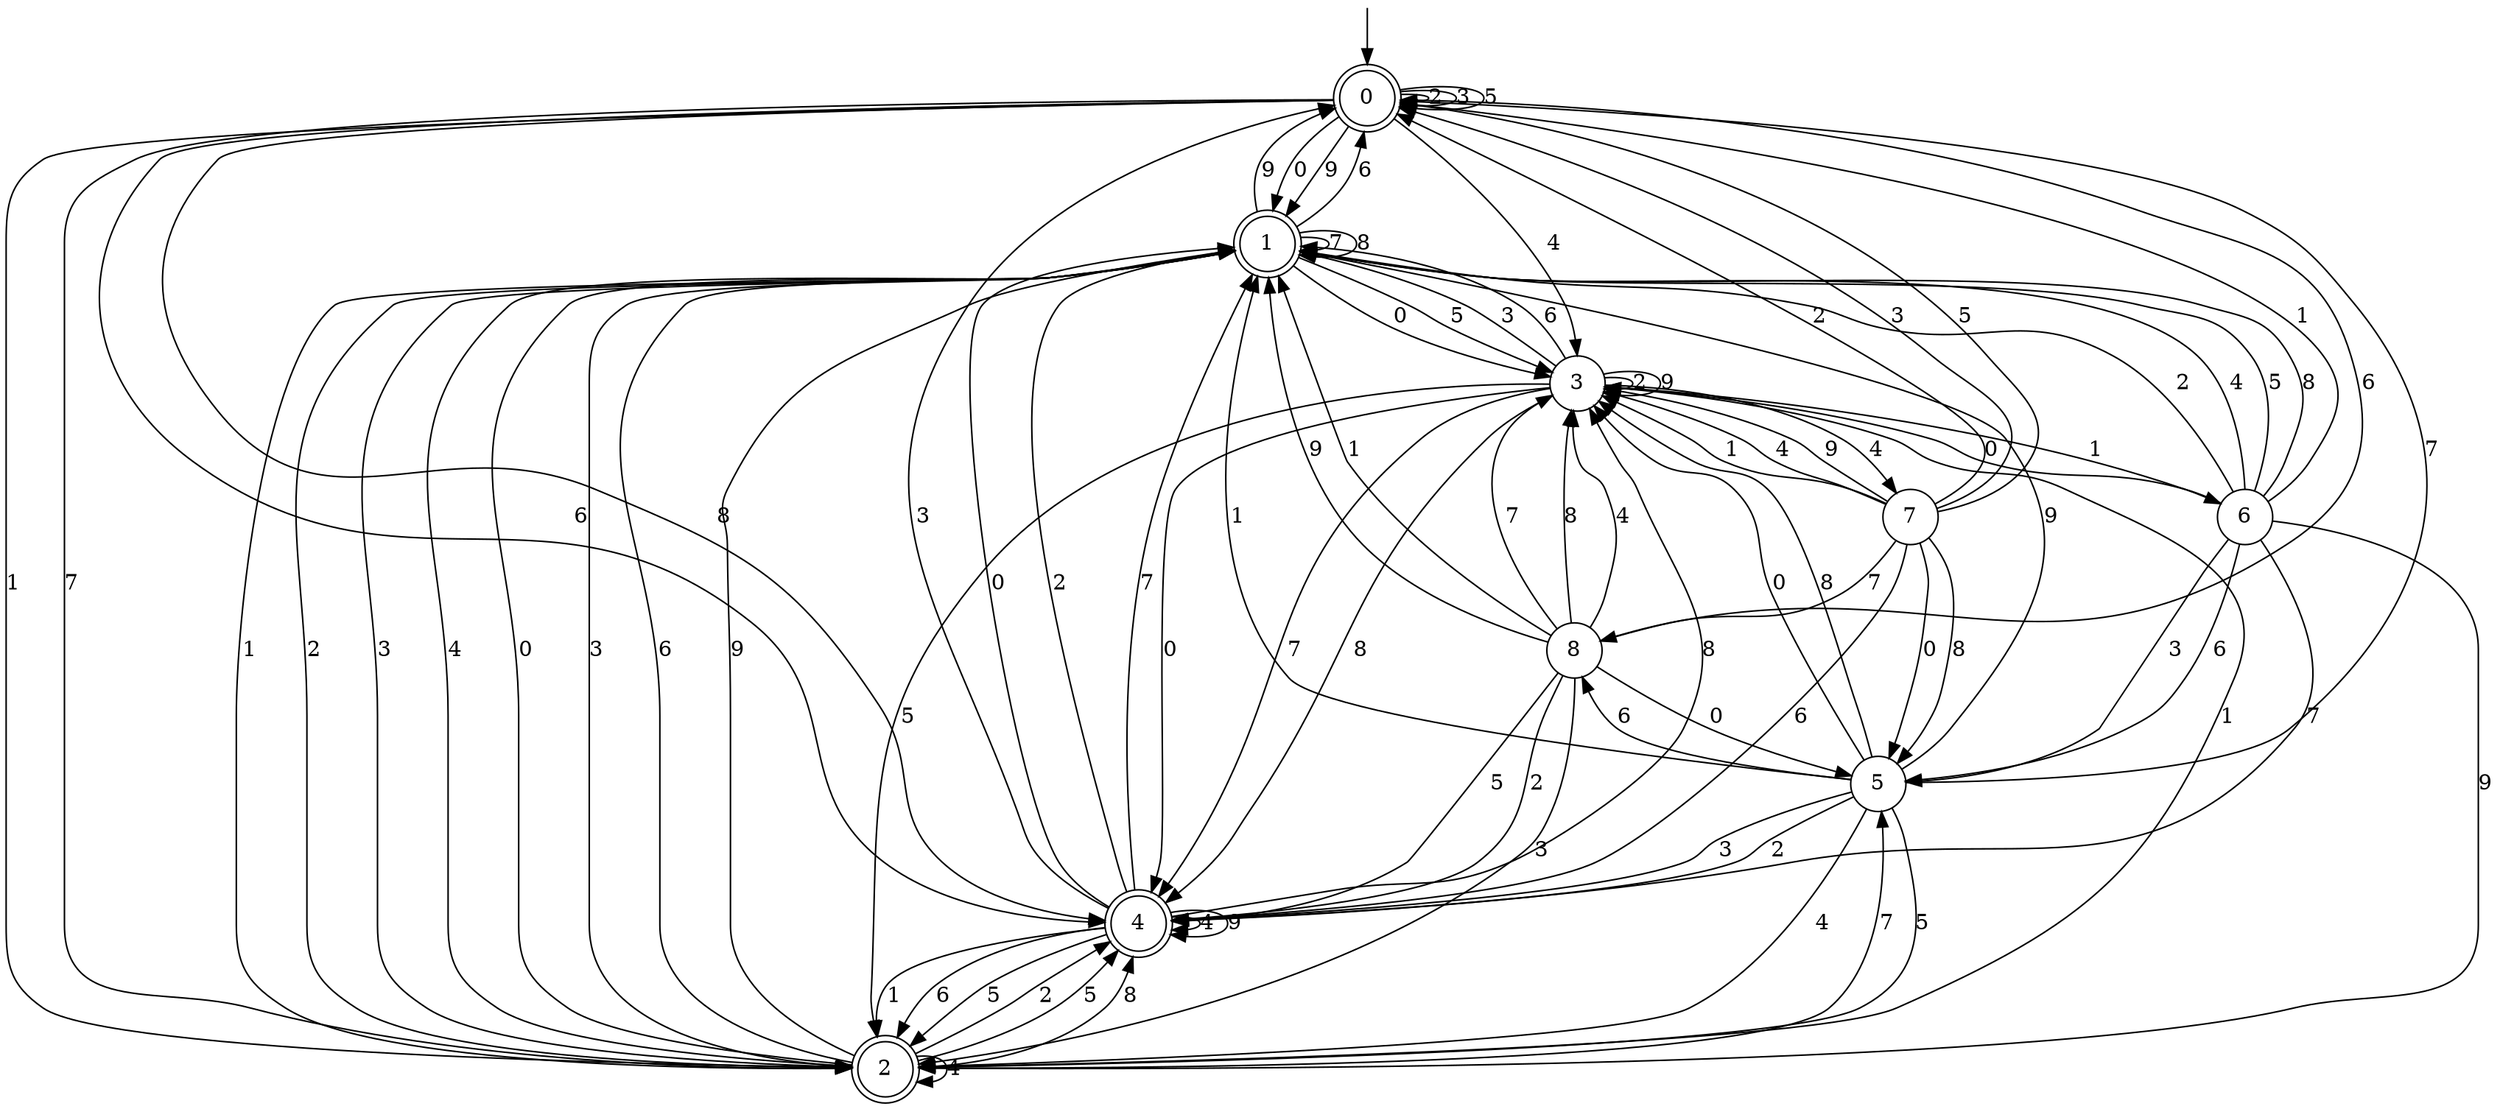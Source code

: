 digraph g {

	s0 [shape="doublecircle" label="0"];
	s1 [shape="doublecircle" label="1"];
	s2 [shape="doublecircle" label="2"];
	s3 [shape="circle" label="3"];
	s4 [shape="doublecircle" label="4"];
	s5 [shape="circle" label="5"];
	s6 [shape="circle" label="6"];
	s7 [shape="circle" label="7"];
	s8 [shape="circle" label="8"];
	s0 -> s1 [label="0"];
	s0 -> s2 [label="1"];
	s0 -> s0 [label="2"];
	s0 -> s0 [label="3"];
	s0 -> s3 [label="4"];
	s0 -> s0 [label="5"];
	s0 -> s4 [label="6"];
	s0 -> s2 [label="7"];
	s0 -> s4 [label="8"];
	s0 -> s1 [label="9"];
	s1 -> s3 [label="0"];
	s1 -> s2 [label="1"];
	s1 -> s2 [label="2"];
	s1 -> s2 [label="3"];
	s1 -> s2 [label="4"];
	s1 -> s3 [label="5"];
	s1 -> s0 [label="6"];
	s1 -> s1 [label="7"];
	s1 -> s1 [label="8"];
	s1 -> s0 [label="9"];
	s2 -> s1 [label="0"];
	s2 -> s3 [label="1"];
	s2 -> s4 [label="2"];
	s2 -> s1 [label="3"];
	s2 -> s2 [label="4"];
	s2 -> s4 [label="5"];
	s2 -> s1 [label="6"];
	s2 -> s5 [label="7"];
	s2 -> s4 [label="8"];
	s2 -> s1 [label="9"];
	s3 -> s4 [label="0"];
	s3 -> s6 [label="1"];
	s3 -> s3 [label="2"];
	s3 -> s1 [label="3"];
	s3 -> s7 [label="4"];
	s3 -> s2 [label="5"];
	s3 -> s1 [label="6"];
	s3 -> s4 [label="7"];
	s3 -> s4 [label="8"];
	s3 -> s3 [label="9"];
	s4 -> s1 [label="0"];
	s4 -> s2 [label="1"];
	s4 -> s1 [label="2"];
	s4 -> s0 [label="3"];
	s4 -> s4 [label="4"];
	s4 -> s2 [label="5"];
	s4 -> s2 [label="6"];
	s4 -> s1 [label="7"];
	s4 -> s3 [label="8"];
	s4 -> s4 [label="9"];
	s5 -> s3 [label="0"];
	s5 -> s1 [label="1"];
	s5 -> s4 [label="2"];
	s5 -> s4 [label="3"];
	s5 -> s2 [label="4"];
	s5 -> s2 [label="5"];
	s5 -> s8 [label="6"];
	s5 -> s0 [label="7"];
	s5 -> s3 [label="8"];
	s5 -> s1 [label="9"];
	s6 -> s3 [label="0"];
	s6 -> s0 [label="1"];
	s6 -> s1 [label="2"];
	s6 -> s5 [label="3"];
	s6 -> s1 [label="4"];
	s6 -> s1 [label="5"];
	s6 -> s5 [label="6"];
	s6 -> s4 [label="7"];
	s6 -> s1 [label="8"];
	s6 -> s2 [label="9"];
	s7 -> s5 [label="0"];
	s7 -> s3 [label="1"];
	s7 -> s0 [label="2"];
	s7 -> s0 [label="3"];
	s7 -> s3 [label="4"];
	s7 -> s0 [label="5"];
	s7 -> s4 [label="6"];
	s7 -> s8 [label="7"];
	s7 -> s5 [label="8"];
	s7 -> s3 [label="9"];
	s8 -> s5 [label="0"];
	s8 -> s1 [label="1"];
	s8 -> s4 [label="2"];
	s8 -> s2 [label="3"];
	s8 -> s3 [label="4"];
	s8 -> s4 [label="5"];
	s8 -> s0 [label="6"];
	s8 -> s3 [label="7"];
	s8 -> s3 [label="8"];
	s8 -> s1 [label="9"];

__start0 [label="" shape="none" width="0" height="0"];
__start0 -> s0;

}
